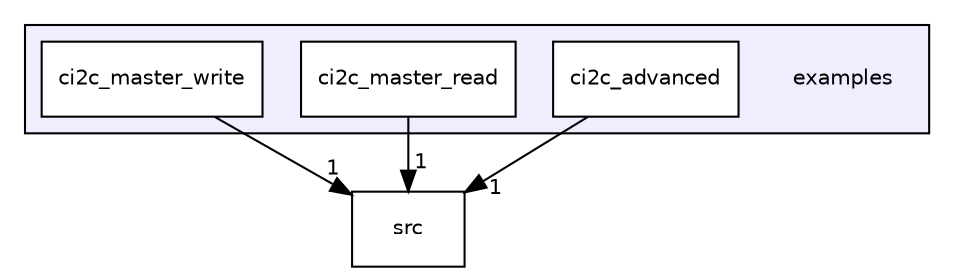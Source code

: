 digraph "examples" {
  compound=true
  node [ fontsize="10", fontname="Helvetica"];
  edge [ labelfontsize="10", labelfontname="Helvetica"];
  subgraph clusterdir_d28a4824dc47e487b107a5db32ef43c4 {
    graph [ bgcolor="#eeeeff", pencolor="black", label="" URL="dir_d28a4824dc47e487b107a5db32ef43c4.html"];
    dir_d28a4824dc47e487b107a5db32ef43c4 [shape=plaintext label="examples"];
    dir_419b297866c2b522bec278c4530a3ff4 [shape=box label="ci2c_advanced" color="black" fillcolor="white" style="filled" URL="dir_419b297866c2b522bec278c4530a3ff4.html"];
    dir_da41f142aa2492330ee0814d5b195d46 [shape=box label="ci2c_master_read" color="black" fillcolor="white" style="filled" URL="dir_da41f142aa2492330ee0814d5b195d46.html"];
    dir_21e6c782f8f210e0aa25fe7f50fbd34b [shape=box label="ci2c_master_write" color="black" fillcolor="white" style="filled" URL="dir_21e6c782f8f210e0aa25fe7f50fbd34b.html"];
  }
  dir_68267d1309a1af8e8297ef4c3efbcdba [shape=box label="src" URL="dir_68267d1309a1af8e8297ef4c3efbcdba.html"];
  dir_da41f142aa2492330ee0814d5b195d46->dir_68267d1309a1af8e8297ef4c3efbcdba [headlabel="1", labeldistance=1.5 headhref="dir_000002_000004.html"];
  dir_21e6c782f8f210e0aa25fe7f50fbd34b->dir_68267d1309a1af8e8297ef4c3efbcdba [headlabel="1", labeldistance=1.5 headhref="dir_000003_000004.html"];
  dir_419b297866c2b522bec278c4530a3ff4->dir_68267d1309a1af8e8297ef4c3efbcdba [headlabel="1", labeldistance=1.5 headhref="dir_000001_000004.html"];
}
